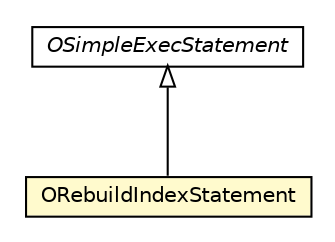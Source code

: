 #!/usr/local/bin/dot
#
# Class diagram 
# Generated by UMLGraph version R5_6-24-gf6e263 (http://www.umlgraph.org/)
#

digraph G {
	edge [fontname="Helvetica",fontsize=10,labelfontname="Helvetica",labelfontsize=10];
	node [fontname="Helvetica",fontsize=10,shape=plaintext];
	nodesep=0.25;
	ranksep=0.5;
	// com.orientechnologies.orient.core.sql.parser.OSimpleExecStatement
	c5266993 [label=<<table title="com.orientechnologies.orient.core.sql.parser.OSimpleExecStatement" border="0" cellborder="1" cellspacing="0" cellpadding="2" port="p" href="./OSimpleExecStatement.html">
		<tr><td><table border="0" cellspacing="0" cellpadding="1">
<tr><td align="center" balign="center"><font face="Helvetica-Oblique"> OSimpleExecStatement </font></td></tr>
		</table></td></tr>
		</table>>, URL="./OSimpleExecStatement.html", fontname="Helvetica", fontcolor="black", fontsize=10.0];
	// com.orientechnologies.orient.core.sql.parser.ORebuildIndexStatement
	c5267066 [label=<<table title="com.orientechnologies.orient.core.sql.parser.ORebuildIndexStatement" border="0" cellborder="1" cellspacing="0" cellpadding="2" port="p" bgcolor="lemonChiffon" href="./ORebuildIndexStatement.html">
		<tr><td><table border="0" cellspacing="0" cellpadding="1">
<tr><td align="center" balign="center"> ORebuildIndexStatement </td></tr>
		</table></td></tr>
		</table>>, URL="./ORebuildIndexStatement.html", fontname="Helvetica", fontcolor="black", fontsize=10.0];
	//com.orientechnologies.orient.core.sql.parser.ORebuildIndexStatement extends com.orientechnologies.orient.core.sql.parser.OSimpleExecStatement
	c5266993:p -> c5267066:p [dir=back,arrowtail=empty];
}

